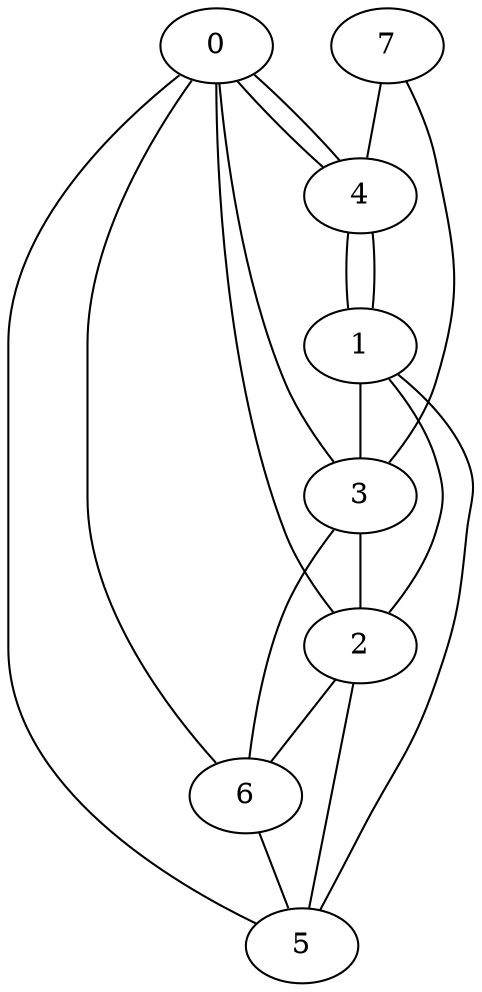 graph G {
0;
1;
2;
3;
4;
5;
6;
7;
4--1 ;
3--2 ;
5--2 ;
1--2 ;
1--3 ;
0--2 ;
0--6 ;
1--5 ;
7--3 ;
4--0 ;
7--4 ;
2--6 ;
6--5 ;
0--3 ;
0--4 ;
4--1 ;
3--6 ;
0--5 ;
}
